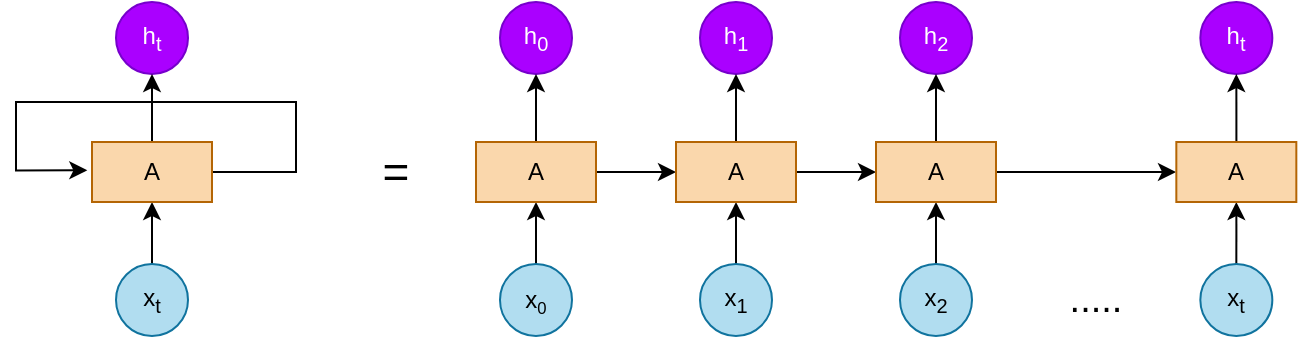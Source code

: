<mxfile version="12.1.3" type="github" pages="1"><diagram id="8f2zmmfFZKk6P0BAQr87" name="Page-1"><mxGraphModel dx="1087" dy="535" grid="1" gridSize="10" guides="1" tooltips="1" connect="1" arrows="1" fold="1" page="1" pageScale="1" pageWidth="827" pageHeight="1169" math="0" shadow="0"><root><mxCell id="0"/><mxCell id="1" parent="0"/><mxCell id="hyTaoeyC01FmIY58l2yn-6" value="" style="edgeStyle=orthogonalEdgeStyle;rounded=0;orthogonalLoop=1;jettySize=auto;html=1;entryX=0.5;entryY=1;entryDx=0;entryDy=0;" edge="1" parent="1" source="hyTaoeyC01FmIY58l2yn-1" target="hyTaoeyC01FmIY58l2yn-3"><mxGeometry relative="1" as="geometry"><mxPoint x="148" y="401.0" as="targetPoint"/></mxGeometry></mxCell><mxCell id="hyTaoeyC01FmIY58l2yn-1" value="x&lt;sub&gt;t&lt;/sub&gt;" style="ellipse;whiteSpace=wrap;html=1;aspect=fixed;fillColor=#b1ddf0;strokeColor=#10739e;" vertex="1" parent="1"><mxGeometry x="130" y="481" width="36" height="36" as="geometry"/></mxCell><mxCell id="hyTaoeyC01FmIY58l2yn-2" value="h&lt;sub&gt;t&lt;/sub&gt;" style="ellipse;whiteSpace=wrap;html=1;aspect=fixed;fillColor=#aa00ff;strokeColor=#7700CC;fontColor=#ffffff;" vertex="1" parent="1"><mxGeometry x="130" y="350" width="36" height="36" as="geometry"/></mxCell><mxCell id="hyTaoeyC01FmIY58l2yn-8" value="" style="edgeStyle=orthogonalEdgeStyle;rounded=0;orthogonalLoop=1;jettySize=auto;html=1;entryX=0.5;entryY=1;entryDx=0;entryDy=0;" edge="1" parent="1" source="hyTaoeyC01FmIY58l2yn-3" target="hyTaoeyC01FmIY58l2yn-2"><mxGeometry relative="1" as="geometry"><mxPoint x="148" y="390" as="targetPoint"/></mxGeometry></mxCell><mxCell id="hyTaoeyC01FmIY58l2yn-13" value="" style="edgeStyle=orthogonalEdgeStyle;rounded=0;orthogonalLoop=1;jettySize=auto;html=1;entryX=-0.039;entryY=0.472;entryDx=0;entryDy=0;entryPerimeter=0;" edge="1" parent="1" source="hyTaoeyC01FmIY58l2yn-3" target="hyTaoeyC01FmIY58l2yn-3"><mxGeometry relative="1" as="geometry"><mxPoint x="30" y="435" as="targetPoint"/><Array as="points"><mxPoint x="220" y="435"/><mxPoint x="220" y="400"/><mxPoint x="80" y="400"/><mxPoint x="80" y="434"/></Array></mxGeometry></mxCell><mxCell id="hyTaoeyC01FmIY58l2yn-3" value="A" style="rounded=0;whiteSpace=wrap;html=1;fillColor=#fad7ac;strokeColor=#b46504;" vertex="1" parent="1"><mxGeometry x="118" y="420" width="60" height="30" as="geometry"/></mxCell><mxCell id="hyTaoeyC01FmIY58l2yn-39" value="" style="edgeStyle=orthogonalEdgeStyle;rounded=0;orthogonalLoop=1;jettySize=auto;html=1;entryX=0.5;entryY=1;entryDx=0;entryDy=0;" edge="1" parent="1" source="hyTaoeyC01FmIY58l2yn-40" target="hyTaoeyC01FmIY58l2yn-43"><mxGeometry relative="1" as="geometry"><mxPoint x="340" y="401.0" as="targetPoint"/></mxGeometry></mxCell><mxCell id="hyTaoeyC01FmIY58l2yn-40" value="x&lt;span style=&quot;font-size: 10px&quot;&gt;&lt;sub&gt;0&lt;/sub&gt;&lt;/span&gt;" style="ellipse;whiteSpace=wrap;html=1;aspect=fixed;fillColor=#b1ddf0;strokeColor=#10739e;" vertex="1" parent="1"><mxGeometry x="322" y="481" width="36" height="36" as="geometry"/></mxCell><mxCell id="hyTaoeyC01FmIY58l2yn-41" value="h&lt;sub&gt;0&lt;/sub&gt;" style="ellipse;whiteSpace=wrap;html=1;aspect=fixed;fillColor=#aa00ff;strokeColor=#7700CC;fontColor=#ffffff;" vertex="1" parent="1"><mxGeometry x="322" y="350" width="36" height="36" as="geometry"/></mxCell><mxCell id="hyTaoeyC01FmIY58l2yn-42" value="" style="edgeStyle=orthogonalEdgeStyle;rounded=0;orthogonalLoop=1;jettySize=auto;html=1;entryX=0.5;entryY=1;entryDx=0;entryDy=0;" edge="1" parent="1" source="hyTaoeyC01FmIY58l2yn-43" target="hyTaoeyC01FmIY58l2yn-41"><mxGeometry relative="1" as="geometry"><mxPoint x="340" y="390" as="targetPoint"/></mxGeometry></mxCell><mxCell id="hyTaoeyC01FmIY58l2yn-59" value="" style="edgeStyle=orthogonalEdgeStyle;rounded=0;orthogonalLoop=1;jettySize=auto;html=1;" edge="1" parent="1" source="hyTaoeyC01FmIY58l2yn-43" target="hyTaoeyC01FmIY58l2yn-48"><mxGeometry relative="1" as="geometry"/></mxCell><mxCell id="hyTaoeyC01FmIY58l2yn-43" value="A" style="rounded=0;whiteSpace=wrap;html=1;fillColor=#fad7ac;strokeColor=#b46504;" vertex="1" parent="1"><mxGeometry x="310" y="420" width="60" height="30" as="geometry"/></mxCell><mxCell id="hyTaoeyC01FmIY58l2yn-44" value="" style="edgeStyle=orthogonalEdgeStyle;rounded=0;orthogonalLoop=1;jettySize=auto;html=1;entryX=0.5;entryY=1;entryDx=0;entryDy=0;" edge="1" parent="1" source="hyTaoeyC01FmIY58l2yn-45" target="hyTaoeyC01FmIY58l2yn-48"><mxGeometry relative="1" as="geometry"><mxPoint x="440" y="401.0" as="targetPoint"/></mxGeometry></mxCell><mxCell id="hyTaoeyC01FmIY58l2yn-45" value="x&lt;sub&gt;1&lt;/sub&gt;" style="ellipse;whiteSpace=wrap;html=1;aspect=fixed;fillColor=#b1ddf0;strokeColor=#10739e;" vertex="1" parent="1"><mxGeometry x="422" y="481" width="36" height="36" as="geometry"/></mxCell><mxCell id="hyTaoeyC01FmIY58l2yn-46" value="h&lt;sub&gt;1&lt;/sub&gt;" style="ellipse;whiteSpace=wrap;html=1;aspect=fixed;fillColor=#aa00ff;strokeColor=#7700CC;fontColor=#ffffff;" vertex="1" parent="1"><mxGeometry x="422" y="350" width="36" height="36" as="geometry"/></mxCell><mxCell id="hyTaoeyC01FmIY58l2yn-47" value="" style="edgeStyle=orthogonalEdgeStyle;rounded=0;orthogonalLoop=1;jettySize=auto;html=1;entryX=0.5;entryY=1;entryDx=0;entryDy=0;" edge="1" parent="1" source="hyTaoeyC01FmIY58l2yn-48" target="hyTaoeyC01FmIY58l2yn-46"><mxGeometry relative="1" as="geometry"><mxPoint x="440" y="390" as="targetPoint"/></mxGeometry></mxCell><mxCell id="hyTaoeyC01FmIY58l2yn-60" value="" style="edgeStyle=orthogonalEdgeStyle;rounded=0;orthogonalLoop=1;jettySize=auto;html=1;" edge="1" parent="1" source="hyTaoeyC01FmIY58l2yn-48" target="hyTaoeyC01FmIY58l2yn-53"><mxGeometry relative="1" as="geometry"/></mxCell><mxCell id="hyTaoeyC01FmIY58l2yn-48" value="A" style="rounded=0;whiteSpace=wrap;html=1;fillColor=#fad7ac;strokeColor=#b46504;" vertex="1" parent="1"><mxGeometry x="410" y="420" width="60" height="30" as="geometry"/></mxCell><mxCell id="hyTaoeyC01FmIY58l2yn-49" value="" style="edgeStyle=orthogonalEdgeStyle;rounded=0;orthogonalLoop=1;jettySize=auto;html=1;entryX=0.5;entryY=1;entryDx=0;entryDy=0;" edge="1" parent="1" source="hyTaoeyC01FmIY58l2yn-50" target="hyTaoeyC01FmIY58l2yn-53"><mxGeometry relative="1" as="geometry"><mxPoint x="540" y="401.0" as="targetPoint"/></mxGeometry></mxCell><mxCell id="hyTaoeyC01FmIY58l2yn-50" value="x&lt;sub&gt;2&lt;/sub&gt;" style="ellipse;whiteSpace=wrap;html=1;aspect=fixed;fillColor=#b1ddf0;strokeColor=#10739e;" vertex="1" parent="1"><mxGeometry x="522" y="481" width="36" height="36" as="geometry"/></mxCell><mxCell id="hyTaoeyC01FmIY58l2yn-51" value="h&lt;sub&gt;2&lt;/sub&gt;" style="ellipse;whiteSpace=wrap;html=1;aspect=fixed;fillColor=#aa00ff;strokeColor=#7700CC;fontColor=#ffffff;" vertex="1" parent="1"><mxGeometry x="522" y="350" width="36" height="36" as="geometry"/></mxCell><mxCell id="hyTaoeyC01FmIY58l2yn-52" value="" style="edgeStyle=orthogonalEdgeStyle;rounded=0;orthogonalLoop=1;jettySize=auto;html=1;entryX=0.5;entryY=1;entryDx=0;entryDy=0;" edge="1" parent="1" source="hyTaoeyC01FmIY58l2yn-53" target="hyTaoeyC01FmIY58l2yn-51"><mxGeometry relative="1" as="geometry"><mxPoint x="540" y="390" as="targetPoint"/></mxGeometry></mxCell><mxCell id="hyTaoeyC01FmIY58l2yn-62" value="" style="edgeStyle=orthogonalEdgeStyle;rounded=0;orthogonalLoop=1;jettySize=auto;html=1;" edge="1" parent="1" source="hyTaoeyC01FmIY58l2yn-53"><mxGeometry relative="1" as="geometry"><mxPoint x="660" y="435" as="targetPoint"/></mxGeometry></mxCell><mxCell id="hyTaoeyC01FmIY58l2yn-53" value="A" style="rounded=0;whiteSpace=wrap;html=1;fillColor=#fad7ac;strokeColor=#b46504;" vertex="1" parent="1"><mxGeometry x="510" y="420" width="60" height="30" as="geometry"/></mxCell><mxCell id="hyTaoeyC01FmIY58l2yn-54" value="" style="edgeStyle=orthogonalEdgeStyle;rounded=0;orthogonalLoop=1;jettySize=auto;html=1;entryX=0.5;entryY=1;entryDx=0;entryDy=0;" edge="1" parent="1" source="hyTaoeyC01FmIY58l2yn-55" target="hyTaoeyC01FmIY58l2yn-58"><mxGeometry relative="1" as="geometry"><mxPoint x="690.167" y="401.0" as="targetPoint"/></mxGeometry></mxCell><mxCell id="hyTaoeyC01FmIY58l2yn-55" value="x&lt;sub&gt;t&lt;/sub&gt;" style="ellipse;whiteSpace=wrap;html=1;aspect=fixed;fillColor=#b1ddf0;strokeColor=#10739e;" vertex="1" parent="1"><mxGeometry x="672.167" y="481" width="36" height="36" as="geometry"/></mxCell><mxCell id="hyTaoeyC01FmIY58l2yn-56" value="h&lt;sub&gt;t&lt;/sub&gt;" style="ellipse;whiteSpace=wrap;html=1;aspect=fixed;fillColor=#aa00ff;strokeColor=#7700CC;fontColor=#ffffff;" vertex="1" parent="1"><mxGeometry x="672.167" y="350" width="36" height="36" as="geometry"/></mxCell><mxCell id="hyTaoeyC01FmIY58l2yn-57" value="" style="edgeStyle=orthogonalEdgeStyle;rounded=0;orthogonalLoop=1;jettySize=auto;html=1;entryX=0.5;entryY=1;entryDx=0;entryDy=0;" edge="1" parent="1" source="hyTaoeyC01FmIY58l2yn-58" target="hyTaoeyC01FmIY58l2yn-56"><mxGeometry relative="1" as="geometry"><mxPoint x="690.167" y="390" as="targetPoint"/></mxGeometry></mxCell><mxCell id="hyTaoeyC01FmIY58l2yn-58" value="A" style="rounded=0;whiteSpace=wrap;html=1;fillColor=#fad7ac;strokeColor=#b46504;" vertex="1" parent="1"><mxGeometry x="660.167" y="420" width="60" height="30" as="geometry"/></mxCell><mxCell id="hyTaoeyC01FmIY58l2yn-63" value="&lt;font style=&quot;font-size: 19px&quot;&gt;.....&lt;/font&gt;" style="text;html=1;strokeColor=none;fillColor=none;align=center;verticalAlign=middle;whiteSpace=wrap;rounded=0;" vertex="1" parent="1"><mxGeometry x="600" y="489" width="40" height="20" as="geometry"/></mxCell><mxCell id="hyTaoeyC01FmIY58l2yn-64" value="&lt;font style=&quot;font-size: 23px&quot;&gt;=&lt;/font&gt;" style="text;html=1;strokeColor=none;fillColor=none;align=center;verticalAlign=middle;whiteSpace=wrap;rounded=0;" vertex="1" parent="1"><mxGeometry x="250" y="425" width="40" height="20" as="geometry"/></mxCell></root></mxGraphModel></diagram></mxfile>